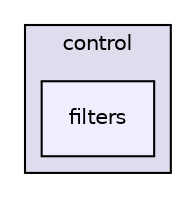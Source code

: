 digraph "modules/control/filters" {
  compound=true
  node [ fontsize="10", fontname="Helvetica"];
  edge [ labelfontsize="10", labelfontname="Helvetica"];
  subgraph clusterdir_535e3c8ff932517611b98a303f44cc0f {
    graph [ bgcolor="#ddddee", pencolor="black", label="control" fontname="Helvetica", fontsize="10", URL="dir_535e3c8ff932517611b98a303f44cc0f.html"]
  dir_b16885f25a8dfdeeaea3c0f720c6d606 [shape=box, label="filters", style="filled", fillcolor="#eeeeff", pencolor="black", URL="dir_b16885f25a8dfdeeaea3c0f720c6d606.html"];
  }
}
